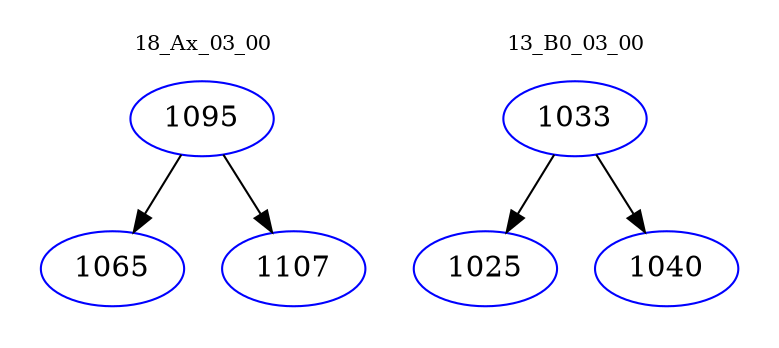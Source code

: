 digraph{
subgraph cluster_0 {
color = white
label = "18_Ax_03_00";
fontsize=10;
T0_1095 [label="1095", color="blue"]
T0_1095 -> T0_1065 [color="black"]
T0_1065 [label="1065", color="blue"]
T0_1095 -> T0_1107 [color="black"]
T0_1107 [label="1107", color="blue"]
}
subgraph cluster_1 {
color = white
label = "13_B0_03_00";
fontsize=10;
T1_1033 [label="1033", color="blue"]
T1_1033 -> T1_1025 [color="black"]
T1_1025 [label="1025", color="blue"]
T1_1033 -> T1_1040 [color="black"]
T1_1040 [label="1040", color="blue"]
}
}
